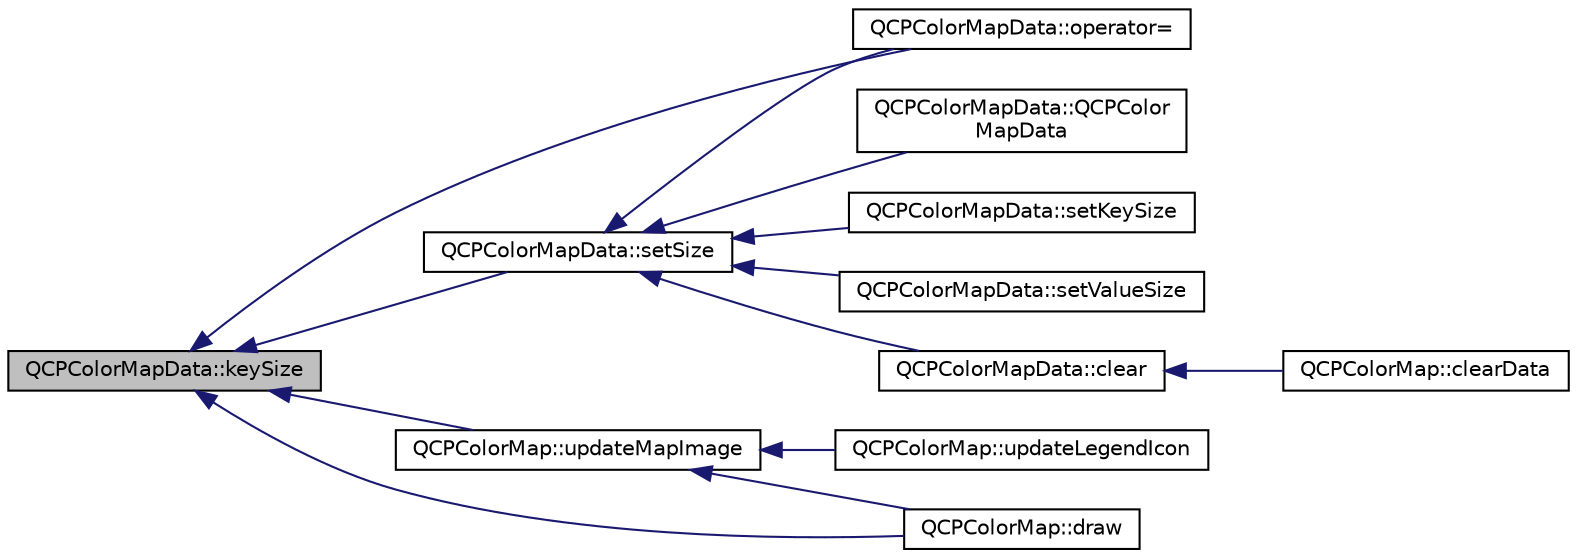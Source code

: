 digraph "QCPColorMapData::keySize"
{
  edge [fontname="Helvetica",fontsize="10",labelfontname="Helvetica",labelfontsize="10"];
  node [fontname="Helvetica",fontsize="10",shape=record];
  rankdir="LR";
  Node50 [label="QCPColorMapData::keySize",height=0.2,width=0.4,color="black", fillcolor="grey75", style="filled", fontcolor="black"];
  Node50 -> Node51 [dir="back",color="midnightblue",fontsize="10",style="solid",fontname="Helvetica"];
  Node51 [label="QCPColorMapData::operator=",height=0.2,width=0.4,color="black", fillcolor="white", style="filled",URL="$class_q_c_p_color_map_data.html#afdf4dd1b2f5714234fe84709b85c2a8d"];
  Node50 -> Node52 [dir="back",color="midnightblue",fontsize="10",style="solid",fontname="Helvetica"];
  Node52 [label="QCPColorMapData::setSize",height=0.2,width=0.4,color="black", fillcolor="white", style="filled",URL="$class_q_c_p_color_map_data.html#a0d9ff35c299d0478b682bfbcdd9c097e"];
  Node52 -> Node53 [dir="back",color="midnightblue",fontsize="10",style="solid",fontname="Helvetica"];
  Node53 [label="QCPColorMapData::QCPColor\lMapData",height=0.2,width=0.4,color="black", fillcolor="white", style="filled",URL="$class_q_c_p_color_map_data.html#aac9d8eb81e18e240d89d56c01933fd23"];
  Node52 -> Node51 [dir="back",color="midnightblue",fontsize="10",style="solid",fontname="Helvetica"];
  Node52 -> Node54 [dir="back",color="midnightblue",fontsize="10",style="solid",fontname="Helvetica"];
  Node54 [label="QCPColorMapData::setKeySize",height=0.2,width=0.4,color="black", fillcolor="white", style="filled",URL="$class_q_c_p_color_map_data.html#ac7ef70e383aface34b44dbde49234b6b"];
  Node52 -> Node55 [dir="back",color="midnightblue",fontsize="10",style="solid",fontname="Helvetica"];
  Node55 [label="QCPColorMapData::setValueSize",height=0.2,width=0.4,color="black", fillcolor="white", style="filled",URL="$class_q_c_p_color_map_data.html#a0893c9e3914513048b45e3429ffd16f2"];
  Node52 -> Node56 [dir="back",color="midnightblue",fontsize="10",style="solid",fontname="Helvetica"];
  Node56 [label="QCPColorMapData::clear",height=0.2,width=0.4,color="black", fillcolor="white", style="filled",URL="$class_q_c_p_color_map_data.html#a9910ba830e96955bd5c8e5bef1e77ef3"];
  Node56 -> Node57 [dir="back",color="midnightblue",fontsize="10",style="solid",fontname="Helvetica"];
  Node57 [label="QCPColorMap::clearData",height=0.2,width=0.4,color="black", fillcolor="white", style="filled",URL="$class_q_c_p_color_map.html#a0545dce5383766885912331705a8e099"];
  Node50 -> Node58 [dir="back",color="midnightblue",fontsize="10",style="solid",fontname="Helvetica"];
  Node58 [label="QCPColorMap::updateMapImage",height=0.2,width=0.4,color="black", fillcolor="white", style="filled",URL="$class_q_c_p_color_map.html#a5efcea591bb5486d968af520a4d43c3a"];
  Node58 -> Node59 [dir="back",color="midnightblue",fontsize="10",style="solid",fontname="Helvetica"];
  Node59 [label="QCPColorMap::updateLegendIcon",height=0.2,width=0.4,color="black", fillcolor="white", style="filled",URL="$class_q_c_p_color_map.html#a5d8158b62d55fcfeaabcb68ce0083e87"];
  Node58 -> Node60 [dir="back",color="midnightblue",fontsize="10",style="solid",fontname="Helvetica"];
  Node60 [label="QCPColorMap::draw",height=0.2,width=0.4,color="black", fillcolor="white", style="filled",URL="$class_q_c_p_color_map.html#a3b0f45a3177be9522d5e9b8cd8ae122d"];
  Node50 -> Node60 [dir="back",color="midnightblue",fontsize="10",style="solid",fontname="Helvetica"];
}
